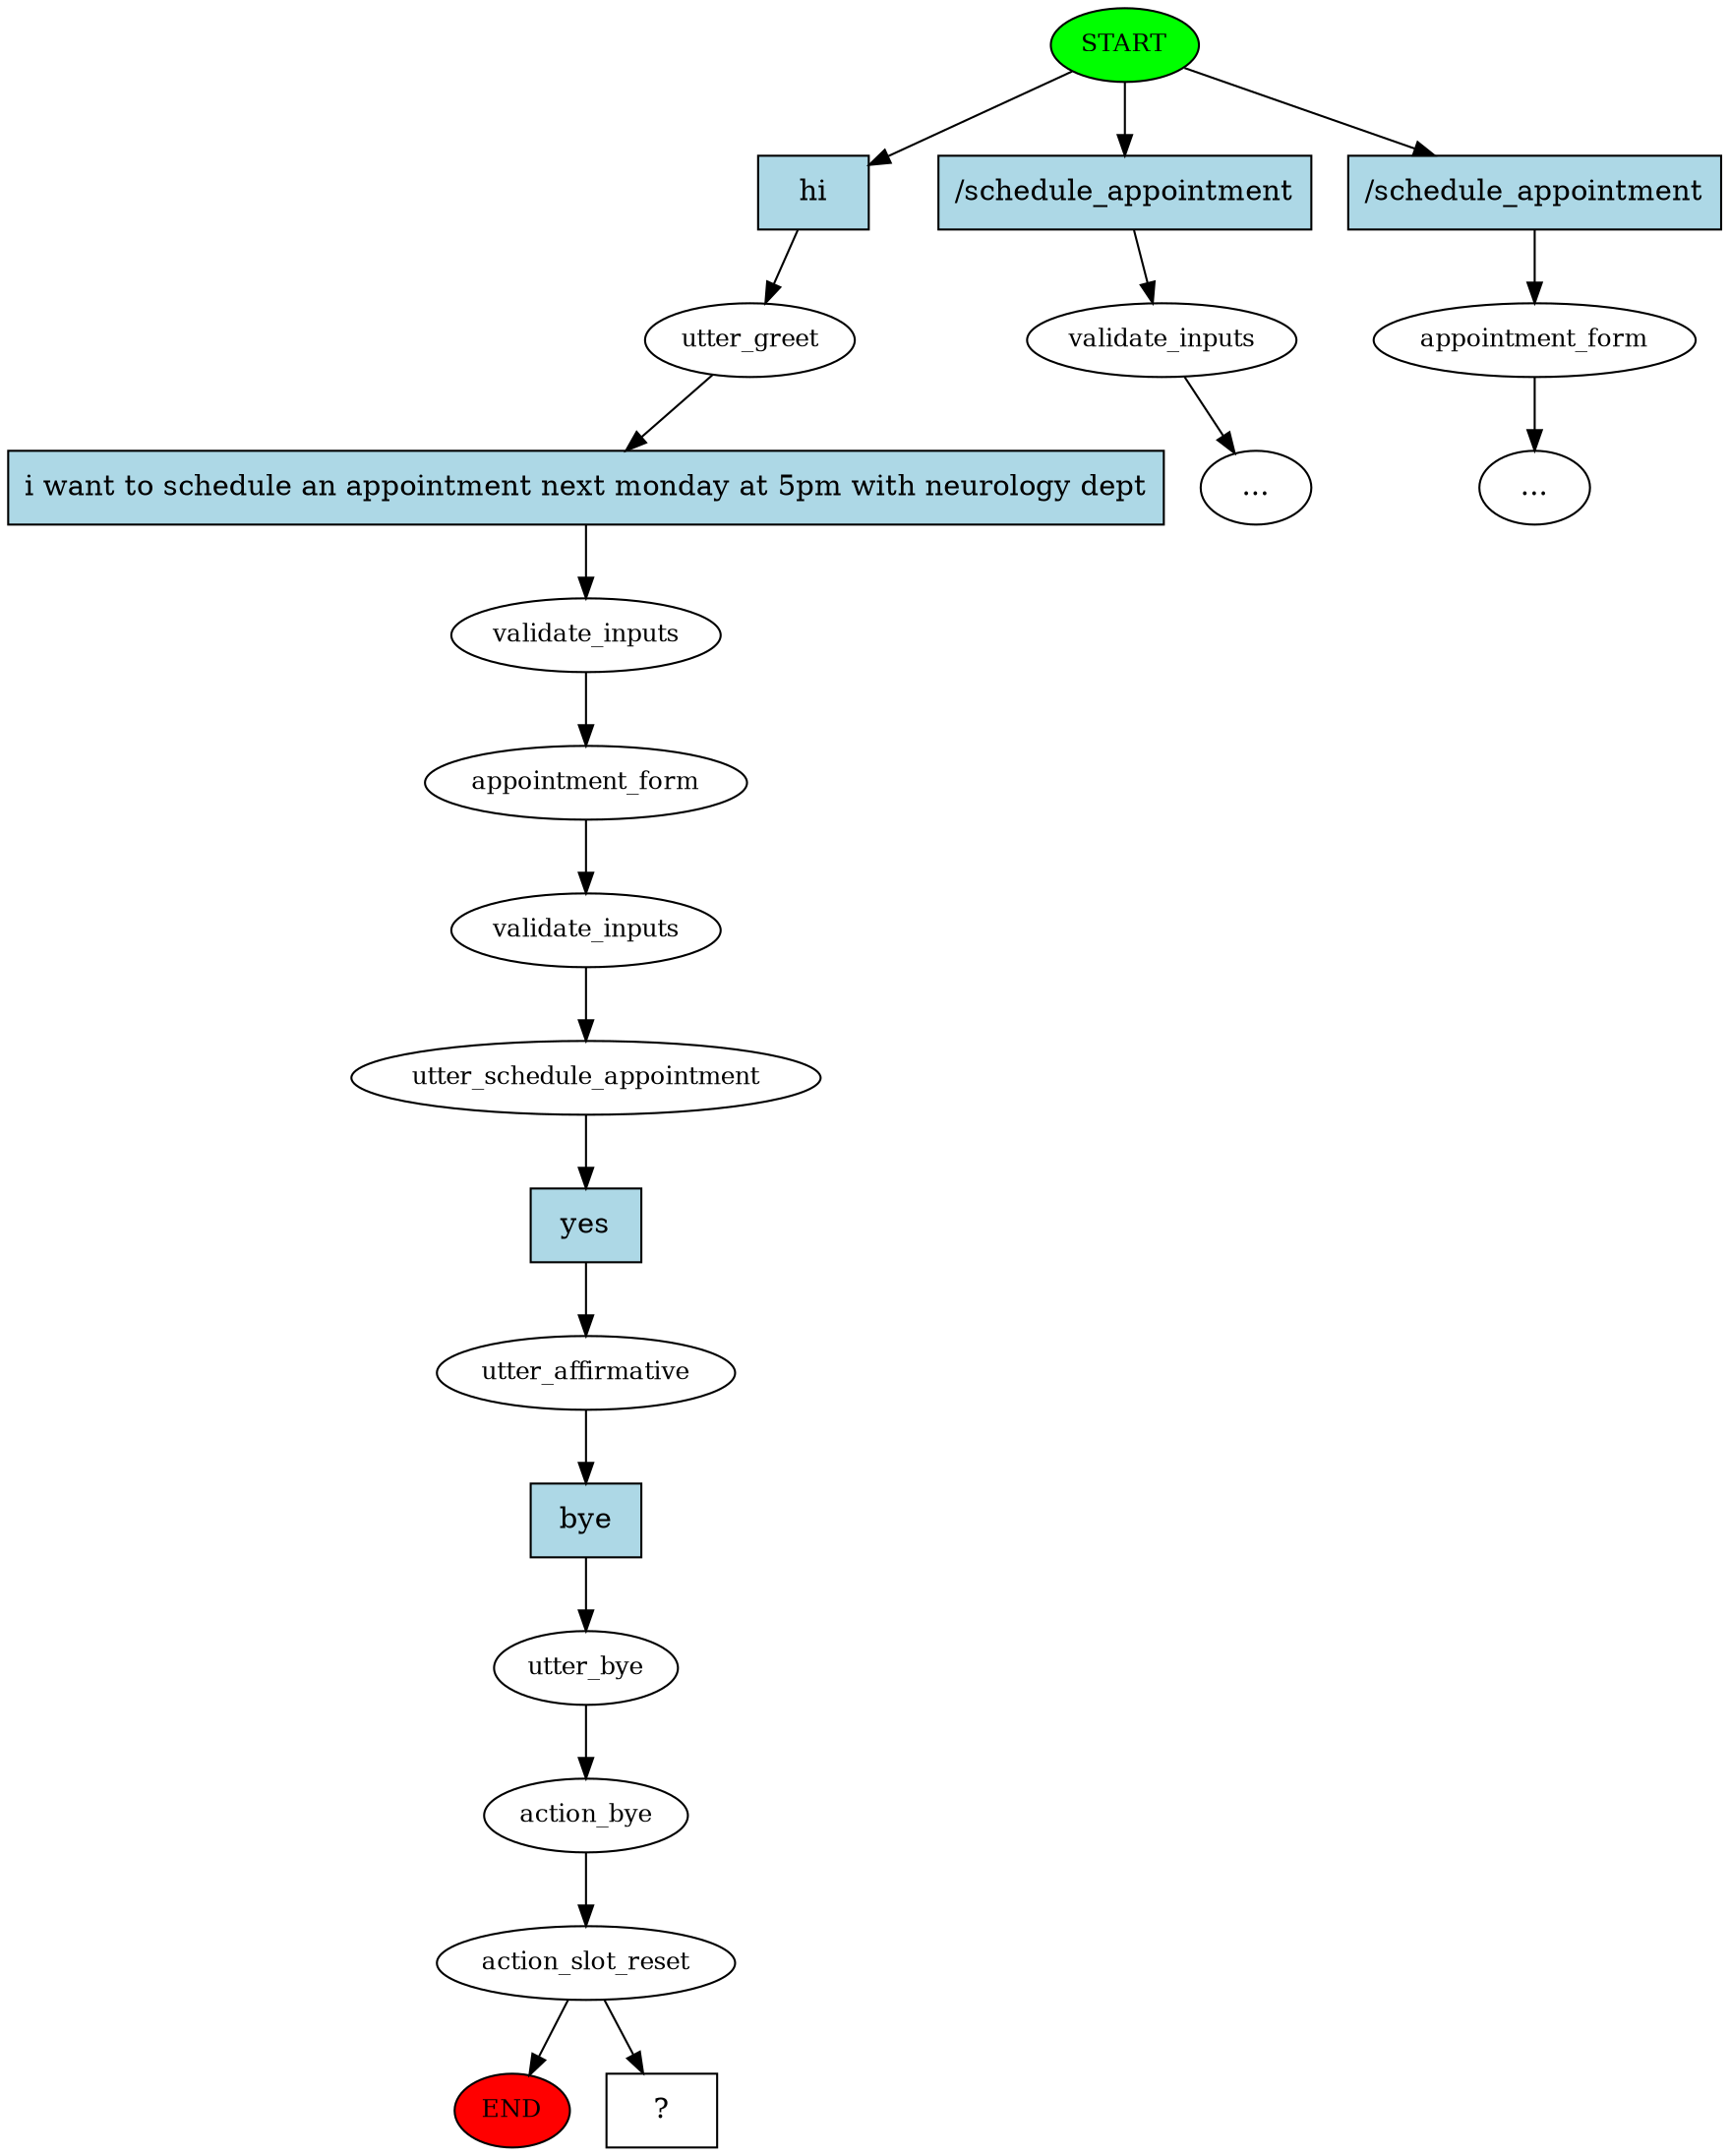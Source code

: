 digraph  {
0 [class="start active", fillcolor=green, fontsize=12, label=START, style=filled];
"-1" [class=end, fillcolor=red, fontsize=12, label=END, style=filled];
1 [class=active, fontsize=12, label=utter_greet];
2 [class=active, fontsize=12, label=validate_inputs];
3 [class=active, fontsize=12, label=appointment_form];
4 [class=active, fontsize=12, label=validate_inputs];
5 [class=active, fontsize=12, label=utter_schedule_appointment];
6 [class=active, fontsize=12, label=utter_affirmative];
7 [class=active, fontsize=12, label=utter_bye];
8 [class=active, fontsize=12, label=action_bye];
9 [class=active, fontsize=12, label=action_slot_reset];
19 [class="", fontsize=12, label=validate_inputs];
"-3" [class=ellipsis, label="..."];
20 [class="", fontsize=12, label=appointment_form];
"-4" [class=ellipsis, label="..."];
30 [class="intent dashed active", label="  ?  ", shape=rect];
31 [class="intent active", fillcolor=lightblue, label=hi, shape=rect, style=filled];
32 [class=intent, fillcolor=lightblue, label="/schedule_appointment", shape=rect, style=filled];
33 [class=intent, fillcolor=lightblue, label="/schedule_appointment", shape=rect, style=filled];
34 [class="intent active", fillcolor=lightblue, label="i want to schedule an appointment next monday at 5pm with neurology dept", shape=rect, style=filled];
35 [class="intent active", fillcolor=lightblue, label=yes, shape=rect, style=filled];
36 [class="intent active", fillcolor=lightblue, label=bye, shape=rect, style=filled];
0 -> 31  [class=active, key=0];
0 -> 32  [class="", key=0];
0 -> 33  [class="", key=0];
1 -> 34  [class=active, key=0];
2 -> 3  [class=active, key=NONE, label=""];
3 -> 4  [class=active, key=NONE, label=""];
4 -> 5  [class=active, key=NONE, label=""];
5 -> 35  [class=active, key=0];
6 -> 36  [class=active, key=0];
7 -> 8  [class=active, key=NONE, label=""];
8 -> 9  [class=active, key=NONE, label=""];
9 -> "-1"  [class="", key=NONE, label=""];
9 -> 30  [class=active, key=NONE, label=""];
19 -> "-3"  [class="", key=NONE, label=""];
20 -> "-4"  [class="", key=NONE, label=""];
31 -> 1  [class=active, key=0];
32 -> 19  [class="", key=0];
33 -> 20  [class="", key=0];
34 -> 2  [class=active, key=0];
35 -> 6  [class=active, key=0];
36 -> 7  [class=active, key=0];
}
